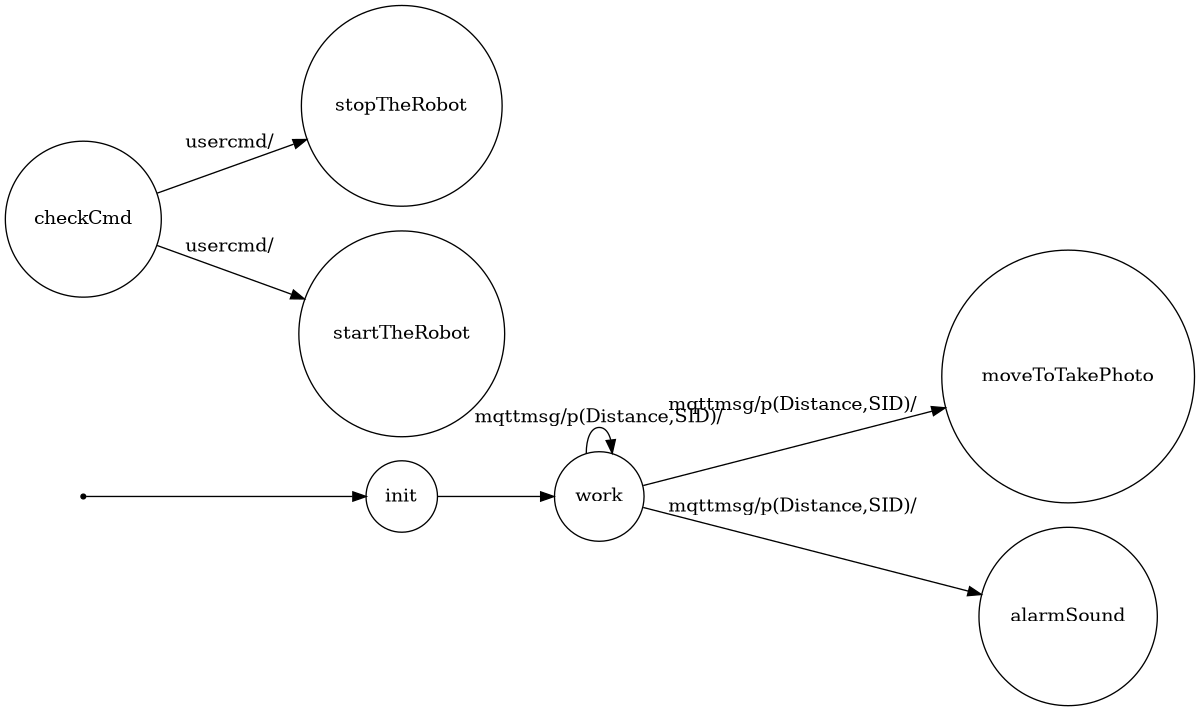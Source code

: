 /*
*
* A GraphViz DOT FSM description 
* Please use a GraphViz visualizer (like http://www.webgraphviz.com)
* 
* Generated by AM,NC,RM
*  
*/
 
digraph finite_state_machine {
  	rankdir=LR;
  	size="8,5"
  	node [shape = point]; iniziale;
  	node [shape = doublecircle]; 
  	node [shape = circle];
  	iniziale -> init [label = ""];
  	
  	
  	init -> work [ label = ""];
  	
  	work -> moveToTakePhoto [ label = "mqttmsg/p(Distance,SID)/"];
  	work -> alarmSound [ label = "mqttmsg/p(Distance,SID)/"];
  	work -> work [ label = "mqttmsg/p(Distance,SID)/"];
  	
  	checkCmd -> stopTheRobot [ label = "usercmd/"];
  	checkCmd -> startTheRobot [ label = "usercmd/"];
}